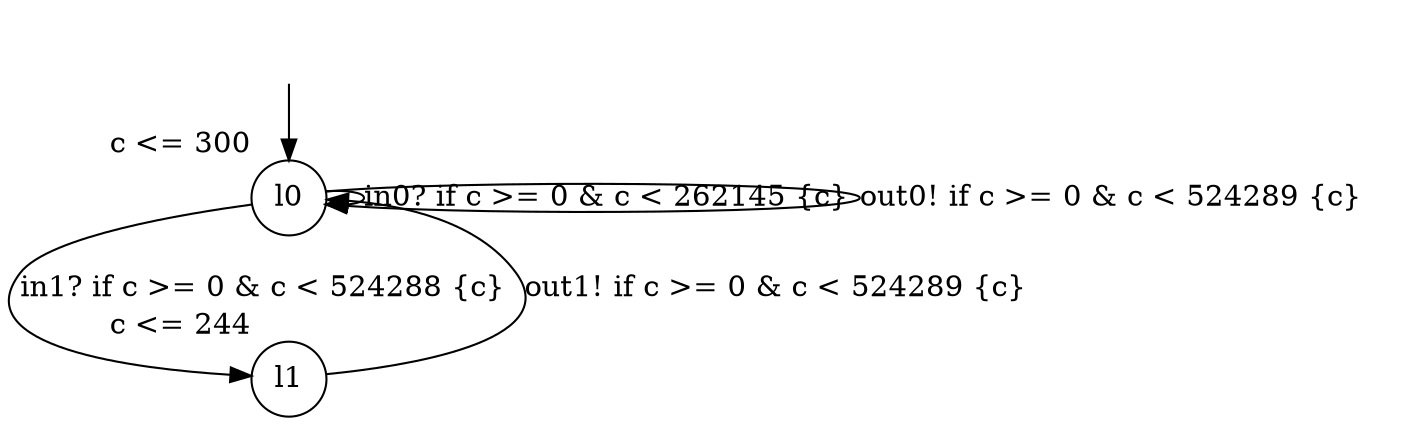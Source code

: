 digraph g {
__start0 [label="" shape="none"];
l0 [shape="circle" margin=0 label="l0", xlabel="c <= 300"];
l1 [shape="circle" margin=0 label="l1", xlabel="c <= 244"];
l0 -> l0 [label="in0? if c >= 0 & c < 262145 {c} "];
l0 -> l1 [label="in1? if c >= 0 & c < 524288 {c} "];
l0 -> l0 [label="out0! if c >= 0 & c < 524289 {c} "];
l1 -> l0 [label="out1! if c >= 0 & c < 524289 {c} "];
__start0 -> l0;
}
